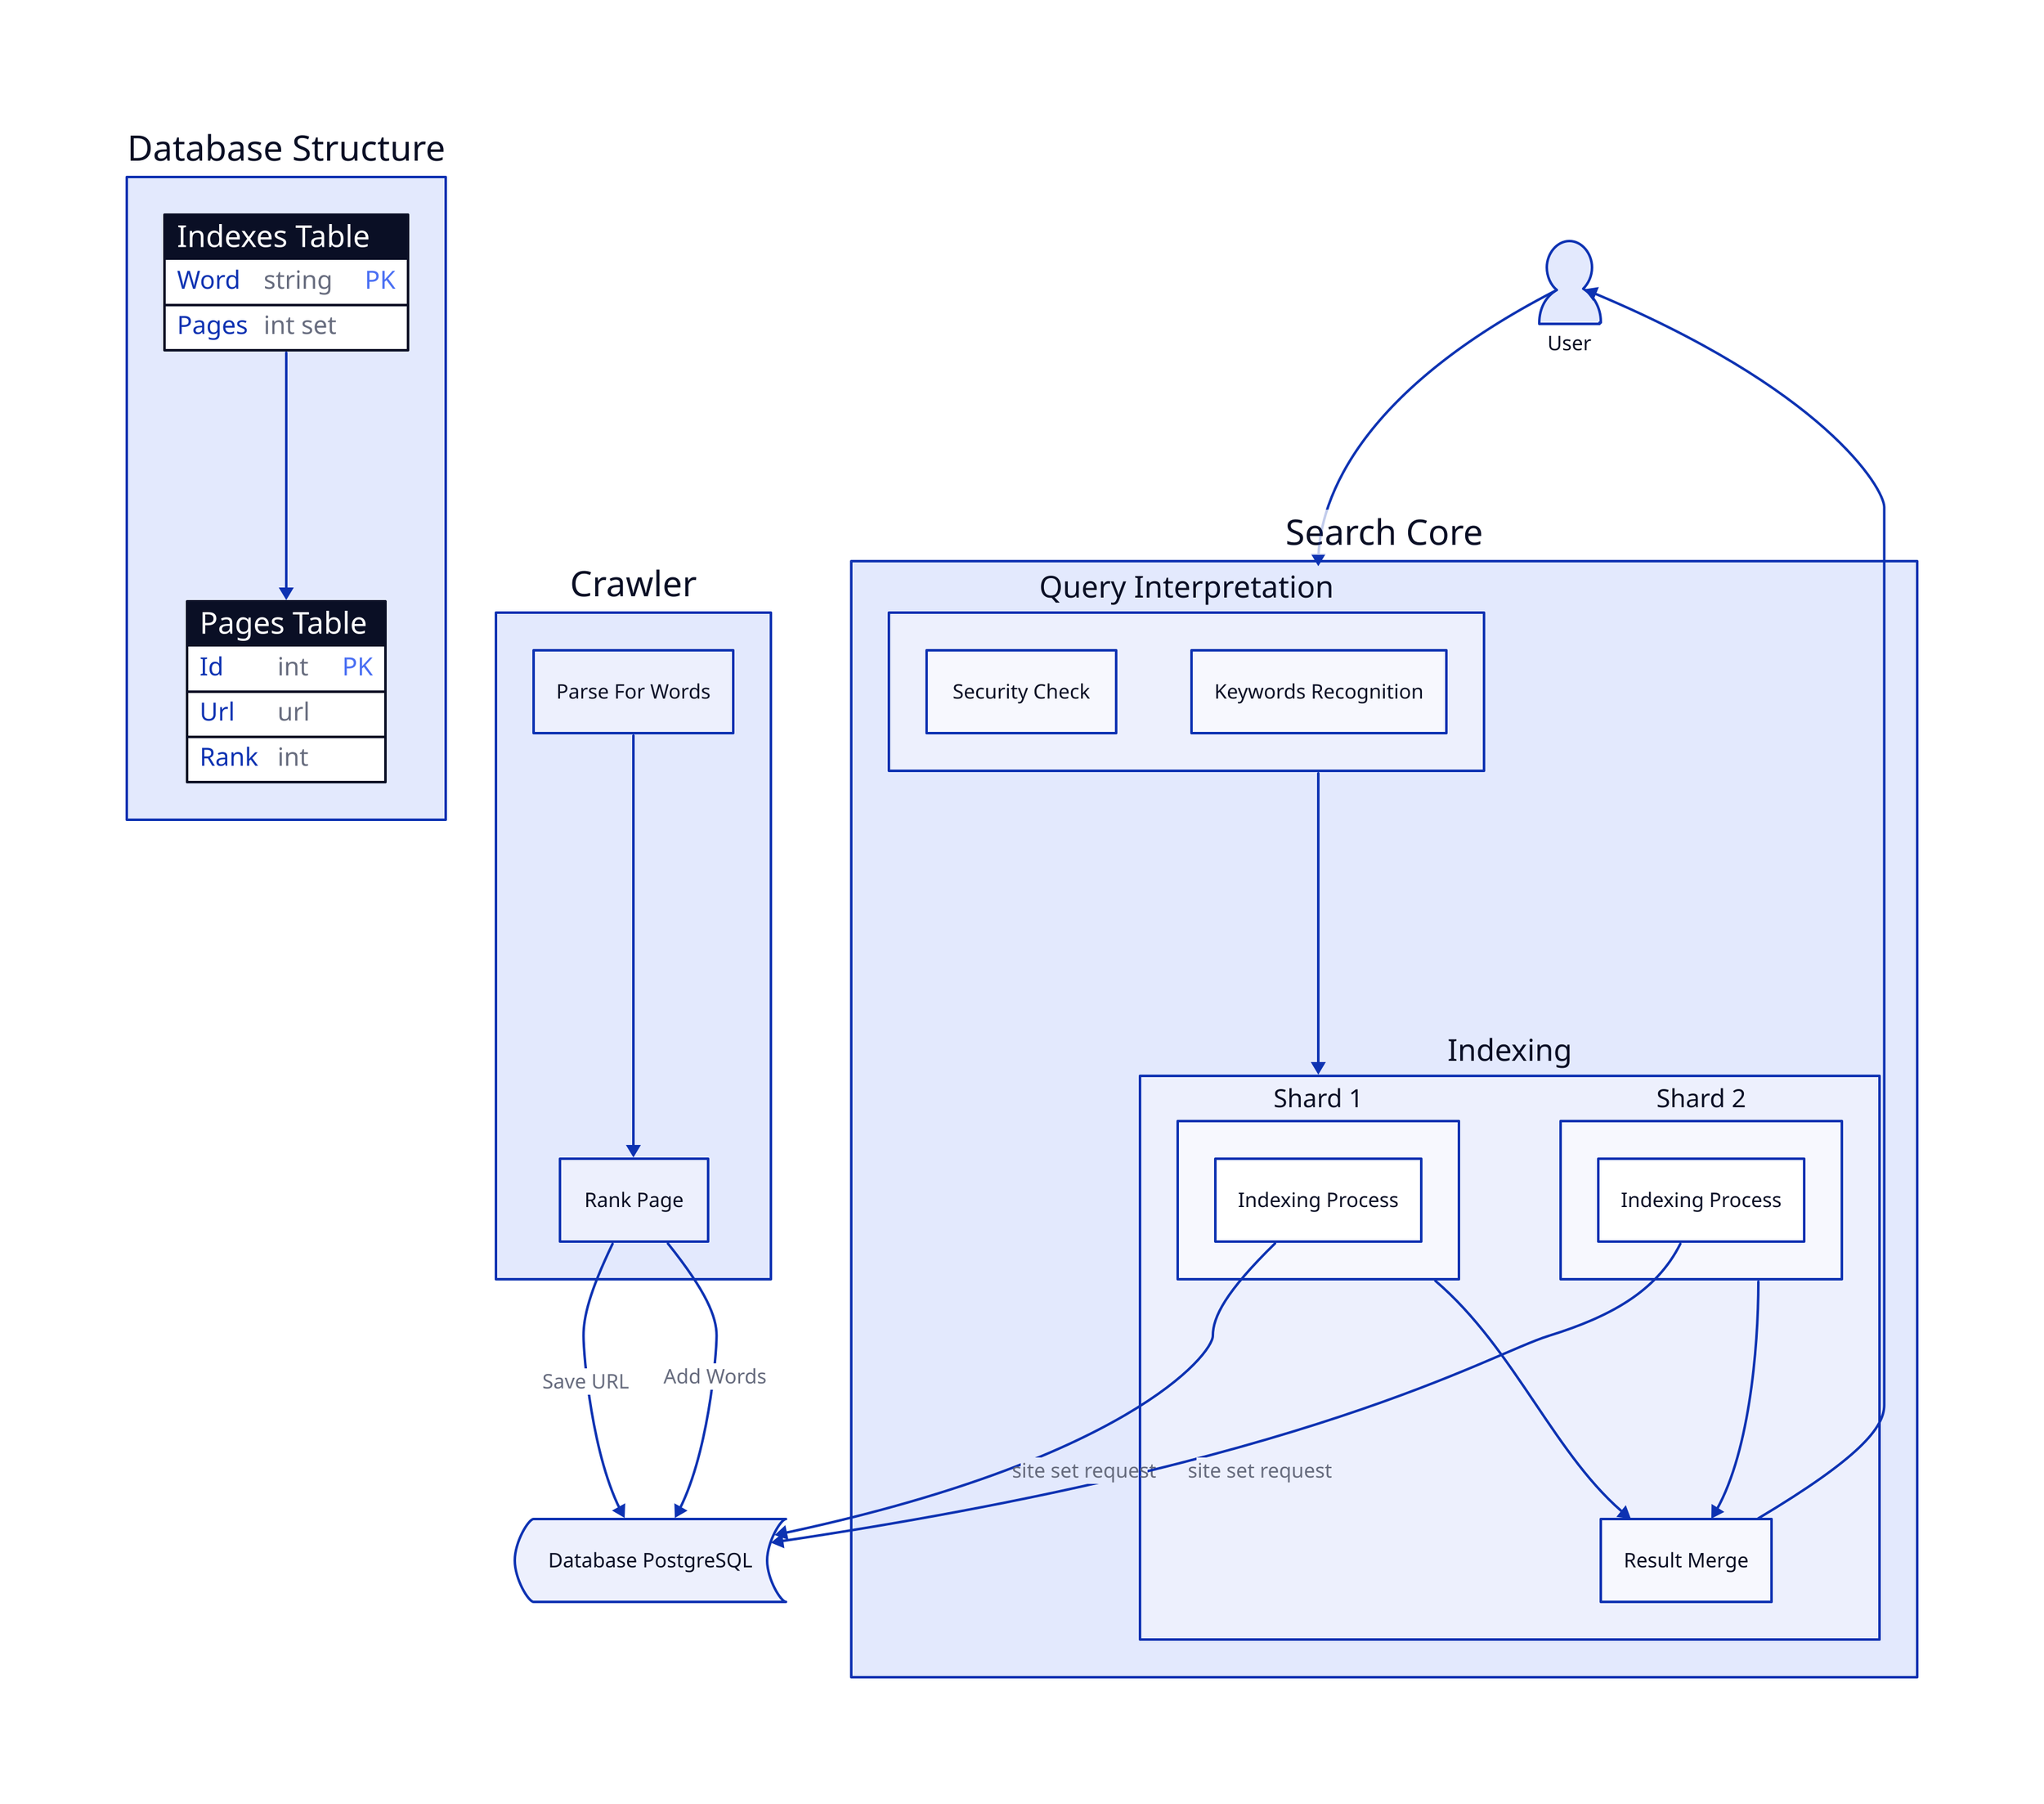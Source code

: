 # Definitions

Database Structure {
      Indexes Table {
            shape:sql_table
            Word:string  {constraint: primary_key}
            Pages:int set
      }

      Pages Table {
            shape:sql_table
            Id: int {constraint: primary_key}
            Url: url
            Rank: int
      }

      Indexes Table.Pages -> Pages Table.Id
}

db: {
      label:Database PostgreSQL
      shape:stored_data
}

User {
      shape: person
}

Search Core {
      Query Interpretation {
            Security Check
            Keywords Recognition
      }

      Indexing {
            Shard 1 {
                  Indexing Process
            }
            Shard 2 {
                  Indexing Process
            }

            Shard 1 -> Result Merge
            Shard 2 -> Result Merge
      }

      Query Interpretation -> Indexing
}


# Diagram
User -> Search Core.Query Interpretation

Search Core.Indexing.Shard 1.Indexing Process -> db: site set request
Search Core.Indexing.Shard 2.Indexing Process -> db: site set request
Search Core.Indexing.Result Merge -> User

Crawler {
      Parse For Words -> Rank Page
}

Crawler.Rank Page -> db:Save URL
Crawler.Rank Page -> db:Add Words